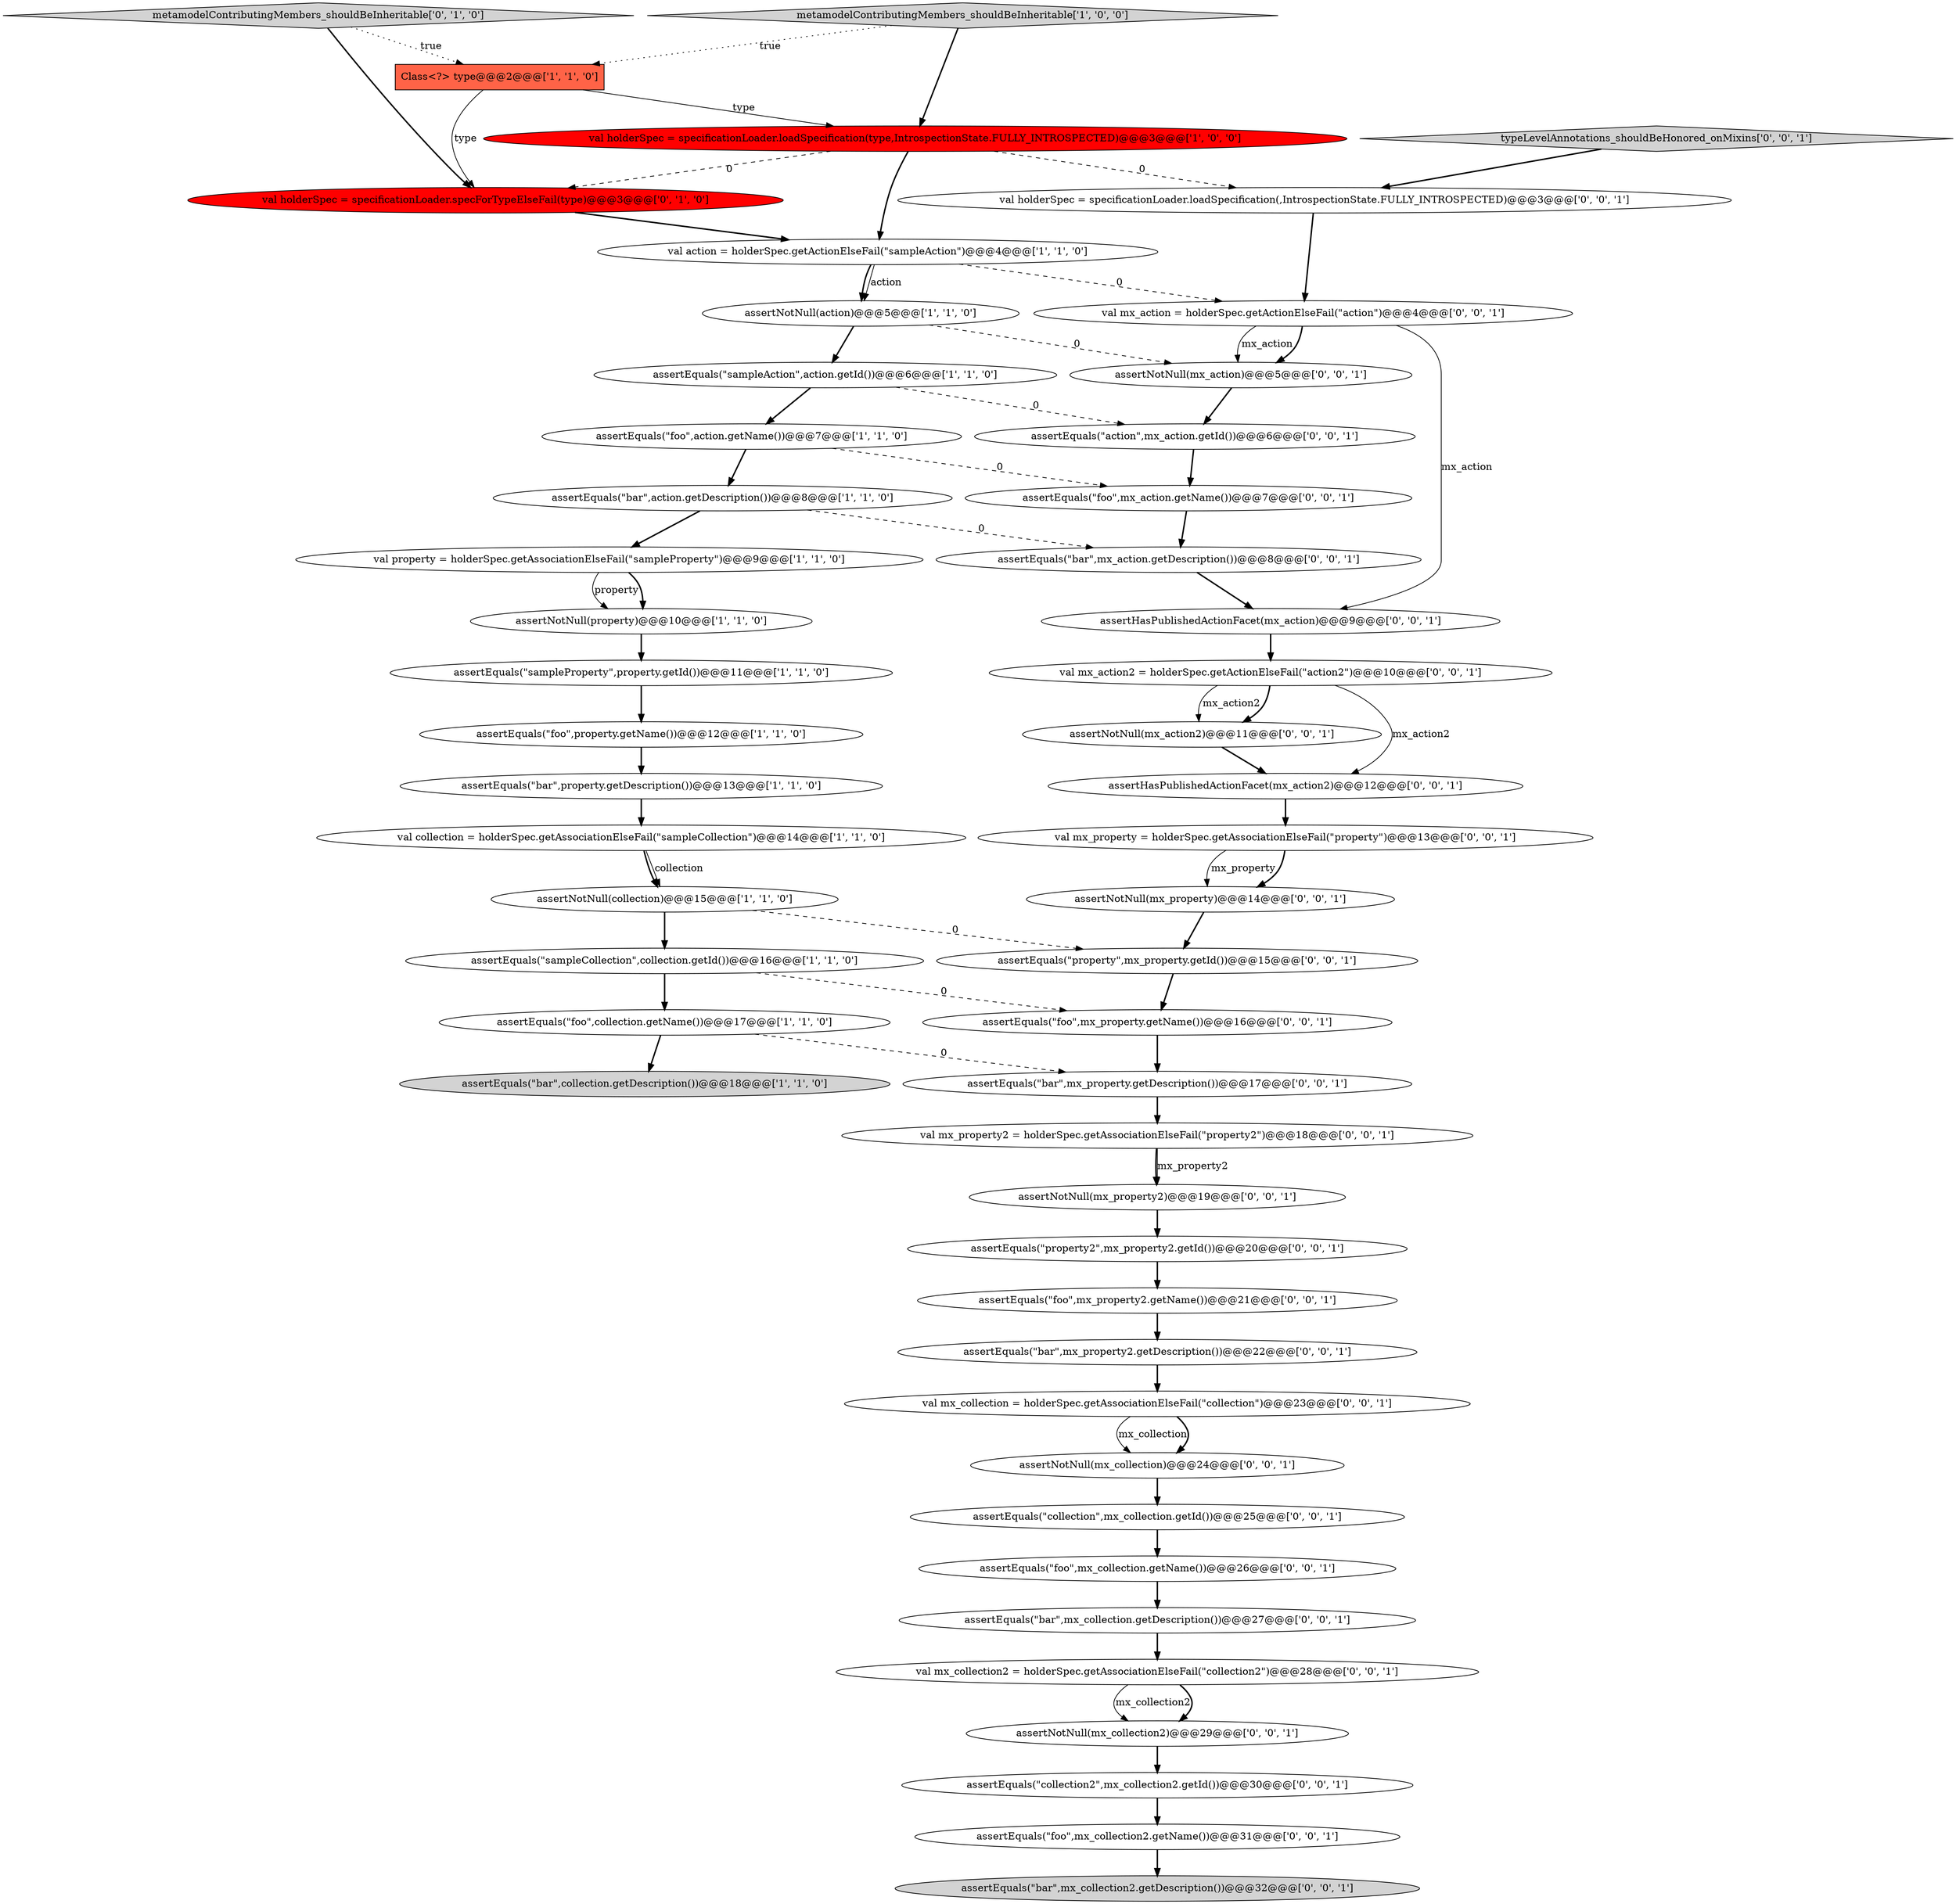 digraph {
19 [style = filled, label = "val holderSpec = specificationLoader.specForTypeElseFail(type)@@@3@@@['0', '1', '0']", fillcolor = red, shape = ellipse image = "AAA1AAABBB2BBB"];
5 [style = filled, label = "assertEquals(\"foo\",collection.getName())@@@17@@@['1', '1', '0']", fillcolor = white, shape = ellipse image = "AAA0AAABBB1BBB"];
2 [style = filled, label = "assertEquals(\"foo\",property.getName())@@@12@@@['1', '1', '0']", fillcolor = white, shape = ellipse image = "AAA0AAABBB1BBB"];
24 [style = filled, label = "assertEquals(\"property\",mx_property.getId())@@@15@@@['0', '0', '1']", fillcolor = white, shape = ellipse image = "AAA0AAABBB3BBB"];
30 [style = filled, label = "assertEquals(\"foo\",mx_action.getName())@@@7@@@['0', '0', '1']", fillcolor = white, shape = ellipse image = "AAA0AAABBB3BBB"];
37 [style = filled, label = "val mx_action = holderSpec.getActionElseFail(\"action\")@@@4@@@['0', '0', '1']", fillcolor = white, shape = ellipse image = "AAA0AAABBB3BBB"];
1 [style = filled, label = "val holderSpec = specificationLoader.loadSpecification(type,IntrospectionState.FULLY_INTROSPECTED)@@@3@@@['1', '0', '0']", fillcolor = red, shape = ellipse image = "AAA1AAABBB1BBB"];
40 [style = filled, label = "val mx_collection = holderSpec.getAssociationElseFail(\"collection\")@@@23@@@['0', '0', '1']", fillcolor = white, shape = ellipse image = "AAA0AAABBB3BBB"];
16 [style = filled, label = "assertEquals(\"bar\",collection.getDescription())@@@18@@@['1', '1', '0']", fillcolor = lightgray, shape = ellipse image = "AAA0AAABBB1BBB"];
14 [style = filled, label = "val property = holderSpec.getAssociationElseFail(\"sampleProperty\")@@@9@@@['1', '1', '0']", fillcolor = white, shape = ellipse image = "AAA0AAABBB1BBB"];
44 [style = filled, label = "assertEquals(\"property2\",mx_property2.getId())@@@20@@@['0', '0', '1']", fillcolor = white, shape = ellipse image = "AAA0AAABBB3BBB"];
10 [style = filled, label = "assertEquals(\"sampleProperty\",property.getId())@@@11@@@['1', '1', '0']", fillcolor = white, shape = ellipse image = "AAA0AAABBB1BBB"];
50 [style = filled, label = "assertNotNull(mx_collection2)@@@29@@@['0', '0', '1']", fillcolor = white, shape = ellipse image = "AAA0AAABBB3BBB"];
11 [style = filled, label = "metamodelContributingMembers_shouldBeInheritable['1', '0', '0']", fillcolor = lightgray, shape = diamond image = "AAA0AAABBB1BBB"];
18 [style = filled, label = "metamodelContributingMembers_shouldBeInheritable['0', '1', '0']", fillcolor = lightgray, shape = diamond image = "AAA0AAABBB2BBB"];
35 [style = filled, label = "val mx_action2 = holderSpec.getActionElseFail(\"action2\")@@@10@@@['0', '0', '1']", fillcolor = white, shape = ellipse image = "AAA0AAABBB3BBB"];
47 [style = filled, label = "assertEquals(\"collection\",mx_collection.getId())@@@25@@@['0', '0', '1']", fillcolor = white, shape = ellipse image = "AAA0AAABBB3BBB"];
21 [style = filled, label = "assertEquals(\"foo\",mx_collection2.getName())@@@31@@@['0', '0', '1']", fillcolor = white, shape = ellipse image = "AAA0AAABBB3BBB"];
39 [style = filled, label = "assertNotNull(mx_property)@@@14@@@['0', '0', '1']", fillcolor = white, shape = ellipse image = "AAA0AAABBB3BBB"];
45 [style = filled, label = "assertHasPublishedActionFacet(mx_action2)@@@12@@@['0', '0', '1']", fillcolor = white, shape = ellipse image = "AAA0AAABBB3BBB"];
48 [style = filled, label = "assertEquals(\"foo\",mx_property.getName())@@@16@@@['0', '0', '1']", fillcolor = white, shape = ellipse image = "AAA0AAABBB3BBB"];
42 [style = filled, label = "assertNotNull(mx_action)@@@5@@@['0', '0', '1']", fillcolor = white, shape = ellipse image = "AAA0AAABBB3BBB"];
6 [style = filled, label = "val action = holderSpec.getActionElseFail(\"sampleAction\")@@@4@@@['1', '1', '0']", fillcolor = white, shape = ellipse image = "AAA0AAABBB1BBB"];
36 [style = filled, label = "assertEquals(\"bar\",mx_property.getDescription())@@@17@@@['0', '0', '1']", fillcolor = white, shape = ellipse image = "AAA0AAABBB3BBB"];
0 [style = filled, label = "Class<?> type@@@2@@@['1', '1', '0']", fillcolor = tomato, shape = box image = "AAA0AAABBB1BBB"];
12 [style = filled, label = "assertNotNull(action)@@@5@@@['1', '1', '0']", fillcolor = white, shape = ellipse image = "AAA0AAABBB1BBB"];
22 [style = filled, label = "assertNotNull(mx_collection)@@@24@@@['0', '0', '1']", fillcolor = white, shape = ellipse image = "AAA0AAABBB3BBB"];
13 [style = filled, label = "assertNotNull(property)@@@10@@@['1', '1', '0']", fillcolor = white, shape = ellipse image = "AAA0AAABBB1BBB"];
46 [style = filled, label = "assertNotNull(mx_action2)@@@11@@@['0', '0', '1']", fillcolor = white, shape = ellipse image = "AAA0AAABBB3BBB"];
33 [style = filled, label = "assertEquals(\"bar\",mx_collection.getDescription())@@@27@@@['0', '0', '1']", fillcolor = white, shape = ellipse image = "AAA0AAABBB3BBB"];
29 [style = filled, label = "val mx_collection2 = holderSpec.getAssociationElseFail(\"collection2\")@@@28@@@['0', '0', '1']", fillcolor = white, shape = ellipse image = "AAA0AAABBB3BBB"];
17 [style = filled, label = "assertEquals(\"sampleCollection\",collection.getId())@@@16@@@['1', '1', '0']", fillcolor = white, shape = ellipse image = "AAA0AAABBB1BBB"];
20 [style = filled, label = "assertEquals(\"bar\",mx_property2.getDescription())@@@22@@@['0', '0', '1']", fillcolor = white, shape = ellipse image = "AAA0AAABBB3BBB"];
8 [style = filled, label = "assertNotNull(collection)@@@15@@@['1', '1', '0']", fillcolor = white, shape = ellipse image = "AAA0AAABBB1BBB"];
32 [style = filled, label = "assertEquals(\"foo\",mx_collection.getName())@@@26@@@['0', '0', '1']", fillcolor = white, shape = ellipse image = "AAA0AAABBB3BBB"];
41 [style = filled, label = "assertEquals(\"foo\",mx_property2.getName())@@@21@@@['0', '0', '1']", fillcolor = white, shape = ellipse image = "AAA0AAABBB3BBB"];
38 [style = filled, label = "assertHasPublishedActionFacet(mx_action)@@@9@@@['0', '0', '1']", fillcolor = white, shape = ellipse image = "AAA0AAABBB3BBB"];
15 [style = filled, label = "val collection = holderSpec.getAssociationElseFail(\"sampleCollection\")@@@14@@@['1', '1', '0']", fillcolor = white, shape = ellipse image = "AAA0AAABBB1BBB"];
3 [style = filled, label = "assertEquals(\"foo\",action.getName())@@@7@@@['1', '1', '0']", fillcolor = white, shape = ellipse image = "AAA0AAABBB1BBB"];
49 [style = filled, label = "val mx_property = holderSpec.getAssociationElseFail(\"property\")@@@13@@@['0', '0', '1']", fillcolor = white, shape = ellipse image = "AAA0AAABBB3BBB"];
23 [style = filled, label = "typeLevelAnnotations_shouldBeHonored_onMixins['0', '0', '1']", fillcolor = lightgray, shape = diamond image = "AAA0AAABBB3BBB"];
25 [style = filled, label = "val mx_property2 = holderSpec.getAssociationElseFail(\"property2\")@@@18@@@['0', '0', '1']", fillcolor = white, shape = ellipse image = "AAA0AAABBB3BBB"];
4 [style = filled, label = "assertEquals(\"bar\",property.getDescription())@@@13@@@['1', '1', '0']", fillcolor = white, shape = ellipse image = "AAA0AAABBB1BBB"];
7 [style = filled, label = "assertEquals(\"sampleAction\",action.getId())@@@6@@@['1', '1', '0']", fillcolor = white, shape = ellipse image = "AAA0AAABBB1BBB"];
31 [style = filled, label = "val holderSpec = specificationLoader.loadSpecification(,IntrospectionState.FULLY_INTROSPECTED)@@@3@@@['0', '0', '1']", fillcolor = white, shape = ellipse image = "AAA0AAABBB3BBB"];
34 [style = filled, label = "assertEquals(\"collection2\",mx_collection2.getId())@@@30@@@['0', '0', '1']", fillcolor = white, shape = ellipse image = "AAA0AAABBB3BBB"];
26 [style = filled, label = "assertEquals(\"action\",mx_action.getId())@@@6@@@['0', '0', '1']", fillcolor = white, shape = ellipse image = "AAA0AAABBB3BBB"];
9 [style = filled, label = "assertEquals(\"bar\",action.getDescription())@@@8@@@['1', '1', '0']", fillcolor = white, shape = ellipse image = "AAA0AAABBB1BBB"];
43 [style = filled, label = "assertEquals(\"bar\",mx_action.getDescription())@@@8@@@['0', '0', '1']", fillcolor = white, shape = ellipse image = "AAA0AAABBB3BBB"];
28 [style = filled, label = "assertEquals(\"bar\",mx_collection2.getDescription())@@@32@@@['0', '0', '1']", fillcolor = lightgray, shape = ellipse image = "AAA0AAABBB3BBB"];
27 [style = filled, label = "assertNotNull(mx_property2)@@@19@@@['0', '0', '1']", fillcolor = white, shape = ellipse image = "AAA0AAABBB3BBB"];
23->31 [style = bold, label=""];
13->10 [style = bold, label=""];
31->37 [style = bold, label=""];
42->26 [style = bold, label=""];
17->5 [style = bold, label=""];
3->30 [style = dashed, label="0"];
35->46 [style = solid, label="mx_action2"];
40->22 [style = solid, label="mx_collection"];
48->36 [style = bold, label=""];
11->1 [style = bold, label=""];
30->43 [style = bold, label=""];
45->49 [style = bold, label=""];
1->31 [style = dashed, label="0"];
27->44 [style = bold, label=""];
4->15 [style = bold, label=""];
1->19 [style = dashed, label="0"];
18->19 [style = bold, label=""];
37->38 [style = solid, label="mx_action"];
39->24 [style = bold, label=""];
8->24 [style = dashed, label="0"];
49->39 [style = solid, label="mx_property"];
17->48 [style = dashed, label="0"];
19->6 [style = bold, label=""];
6->37 [style = dashed, label="0"];
2->4 [style = bold, label=""];
41->20 [style = bold, label=""];
34->21 [style = bold, label=""];
5->36 [style = dashed, label="0"];
12->7 [style = bold, label=""];
7->3 [style = bold, label=""];
29->50 [style = solid, label="mx_collection2"];
32->33 [style = bold, label=""];
21->28 [style = bold, label=""];
9->43 [style = dashed, label="0"];
26->30 [style = bold, label=""];
33->29 [style = bold, label=""];
5->16 [style = bold, label=""];
3->9 [style = bold, label=""];
8->17 [style = bold, label=""];
25->27 [style = bold, label=""];
20->40 [style = bold, label=""];
36->25 [style = bold, label=""];
1->6 [style = bold, label=""];
0->1 [style = solid, label="type"];
43->38 [style = bold, label=""];
49->39 [style = bold, label=""];
14->13 [style = solid, label="property"];
47->32 [style = bold, label=""];
12->42 [style = dashed, label="0"];
29->50 [style = bold, label=""];
35->45 [style = solid, label="mx_action2"];
11->0 [style = dotted, label="true"];
22->47 [style = bold, label=""];
44->41 [style = bold, label=""];
9->14 [style = bold, label=""];
40->22 [style = bold, label=""];
25->27 [style = solid, label="mx_property2"];
46->45 [style = bold, label=""];
0->19 [style = solid, label="type"];
18->0 [style = dotted, label="true"];
10->2 [style = bold, label=""];
14->13 [style = bold, label=""];
35->46 [style = bold, label=""];
50->34 [style = bold, label=""];
38->35 [style = bold, label=""];
7->26 [style = dashed, label="0"];
37->42 [style = solid, label="mx_action"];
15->8 [style = bold, label=""];
24->48 [style = bold, label=""];
37->42 [style = bold, label=""];
6->12 [style = solid, label="action"];
15->8 [style = solid, label="collection"];
6->12 [style = bold, label=""];
}
